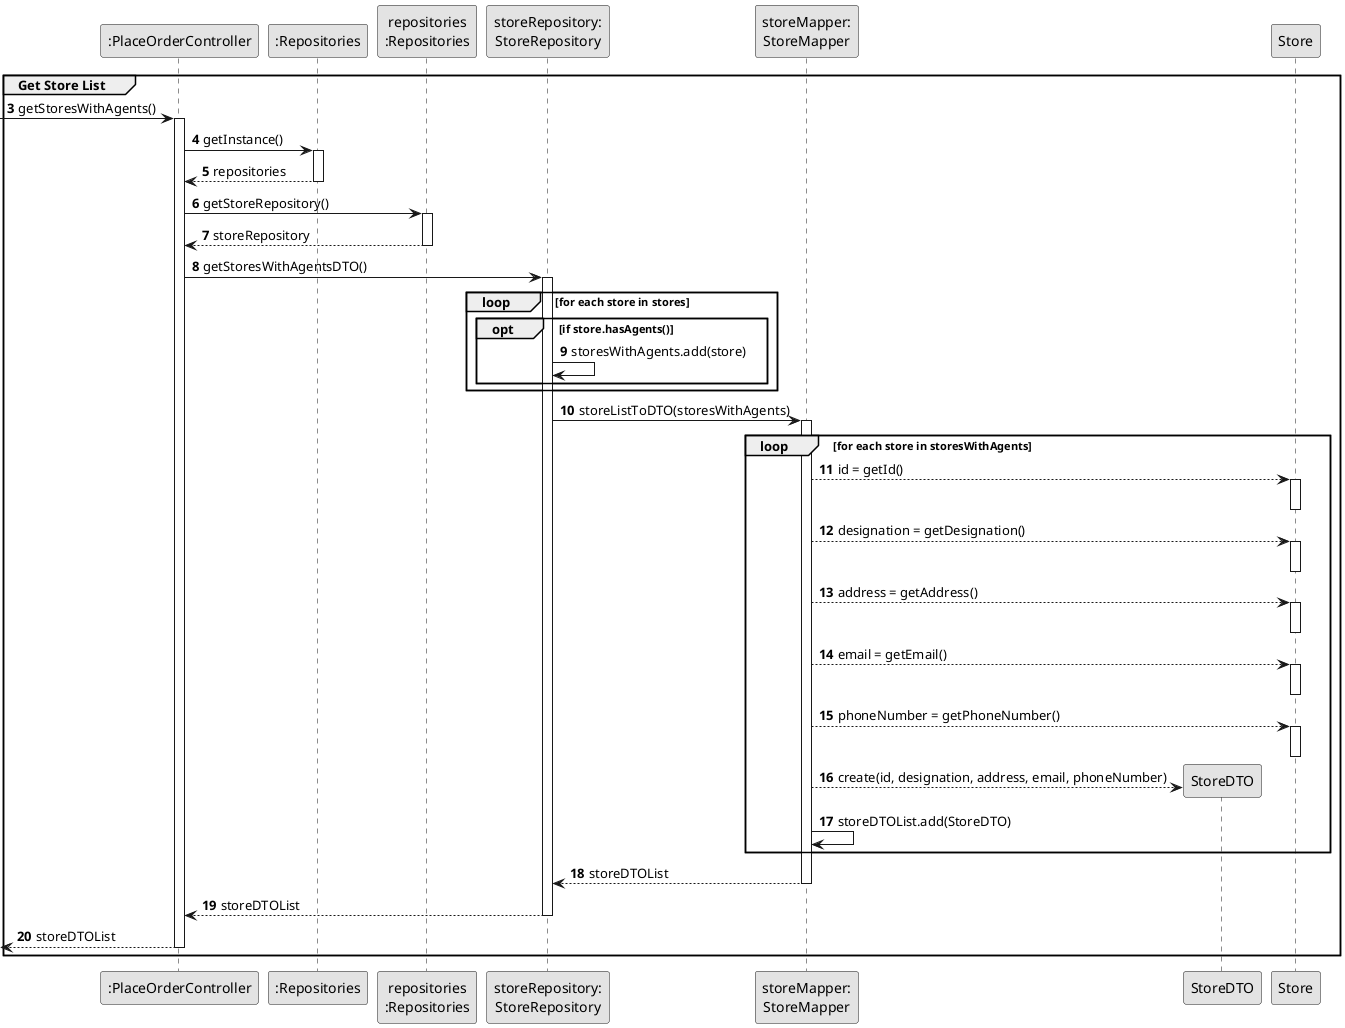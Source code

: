 @startuml
skinparam monochrome true
skinparam packageStyle rectangle
skinparam shadowing false


autonumber 3

participant ":PlaceOrderController" as CTRL
participant ":Repositories" as RepositorySingleton
participant "repositories\n:Repositories" as PLAT
participant "storeRepository:\nStoreRepository" as STRR
participant "storeMapper:\nStoreMapper" as STRMAP
participant "StoreDTO" as STORDTO
participant "Store" as STOR

group Get Store List
        -> CTRL : getStoresWithAgents()
        activate CTRL

        CTRL -> RepositorySingleton : getInstance()
        activate RepositorySingleton

            RepositorySingleton --> CTRL: repositories
        deactivate RepositorySingleton
        CTRL -> PLAT : getStoreRepository()
            activate PLAT

                PLAT --> CTRL : storeRepository
            deactivate PLAT

            CTRL -> STRR : getStoresWithAgentsDTO()
            activate STRR
                loop for each store in stores
                opt if store.hasAgents()
                STRR-> STRR : storesWithAgents.add(store)
                end

                end
                STRR->STRMAP : storeListToDTO(storesWithAgents)
                activate STRMAP
                loop for each store in storesWithAgents
                STRMAP --> STOR : id = getId()
                activate STOR
                deactivate STOR
                STRMAP --> STOR : designation = getDesignation()
                activate STOR
                deactivate STOR
                STRMAP --> STOR : address = getAddress()
                activate STOR
                deactivate STOR
                STRMAP --> STOR : email = getEmail()
                activate STOR
                deactivate STOR
                STRMAP --> STOR : phoneNumber = getPhoneNumber()
                activate STOR
                deactivate STOR
                STRMAP --> STORDTO** : create(id, designation, address, email, phoneNumber)
                STRMAP -> STRMAP: storeDTOList.add(StoreDTO)
                end
                STRMAP --> STRR : storeDTOList
                deactivate STRMAP
                STRR --> CTRL : storeDTOList
                deactivate STRR
                <-- CTRL : storeDTOList
        deactivate CTRL
end group
@enduml